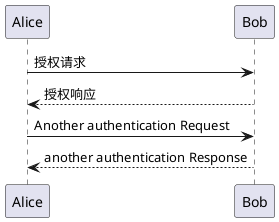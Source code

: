 @startuml
Alice -> Bob: 授权请求
Bob --> Alice: 授权响应

Alice -> Bob: Another authentication Request
Alice <-- Bob: another authentication Response
@enduml


